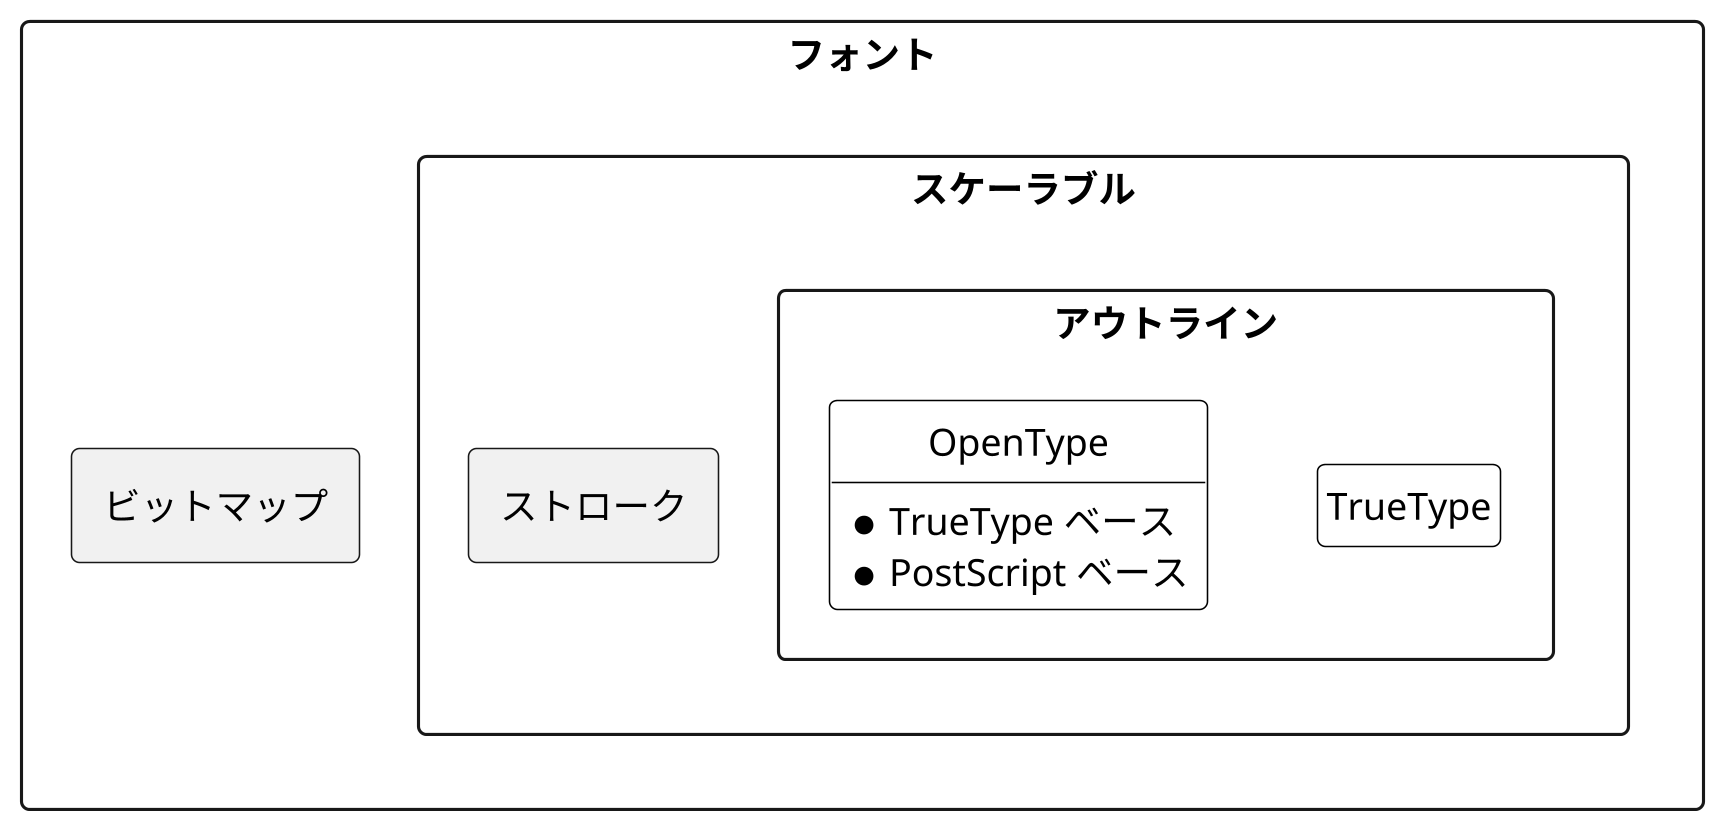 @startuml

hide circle
hide empty fields
hide empty methods

skinparam class {
    backGroundColor white
    borderColor black
    arrowColor black
}

skinparam {
    shadowing false
    ranksep 30
    dpi 300
    arrowThickness 1
    defaultFontName Meiryo
    defaultFontSize 12
    arrowFontSize 8LL
}

package "フォント" <<rectangle>> {
    package "ビットマップ" <<rectangle>> {
    }
    package "スケーラブル" <<rectangle>> {
        package "ストローク" <<rectangle>> {
        }
        package "アウトライン" <<rectangle>> {
            class "TrueType"
            class "OpenType" {
                * TrueType ベース
                * PostScript ベース
            }
        }
    }

}
@enduml